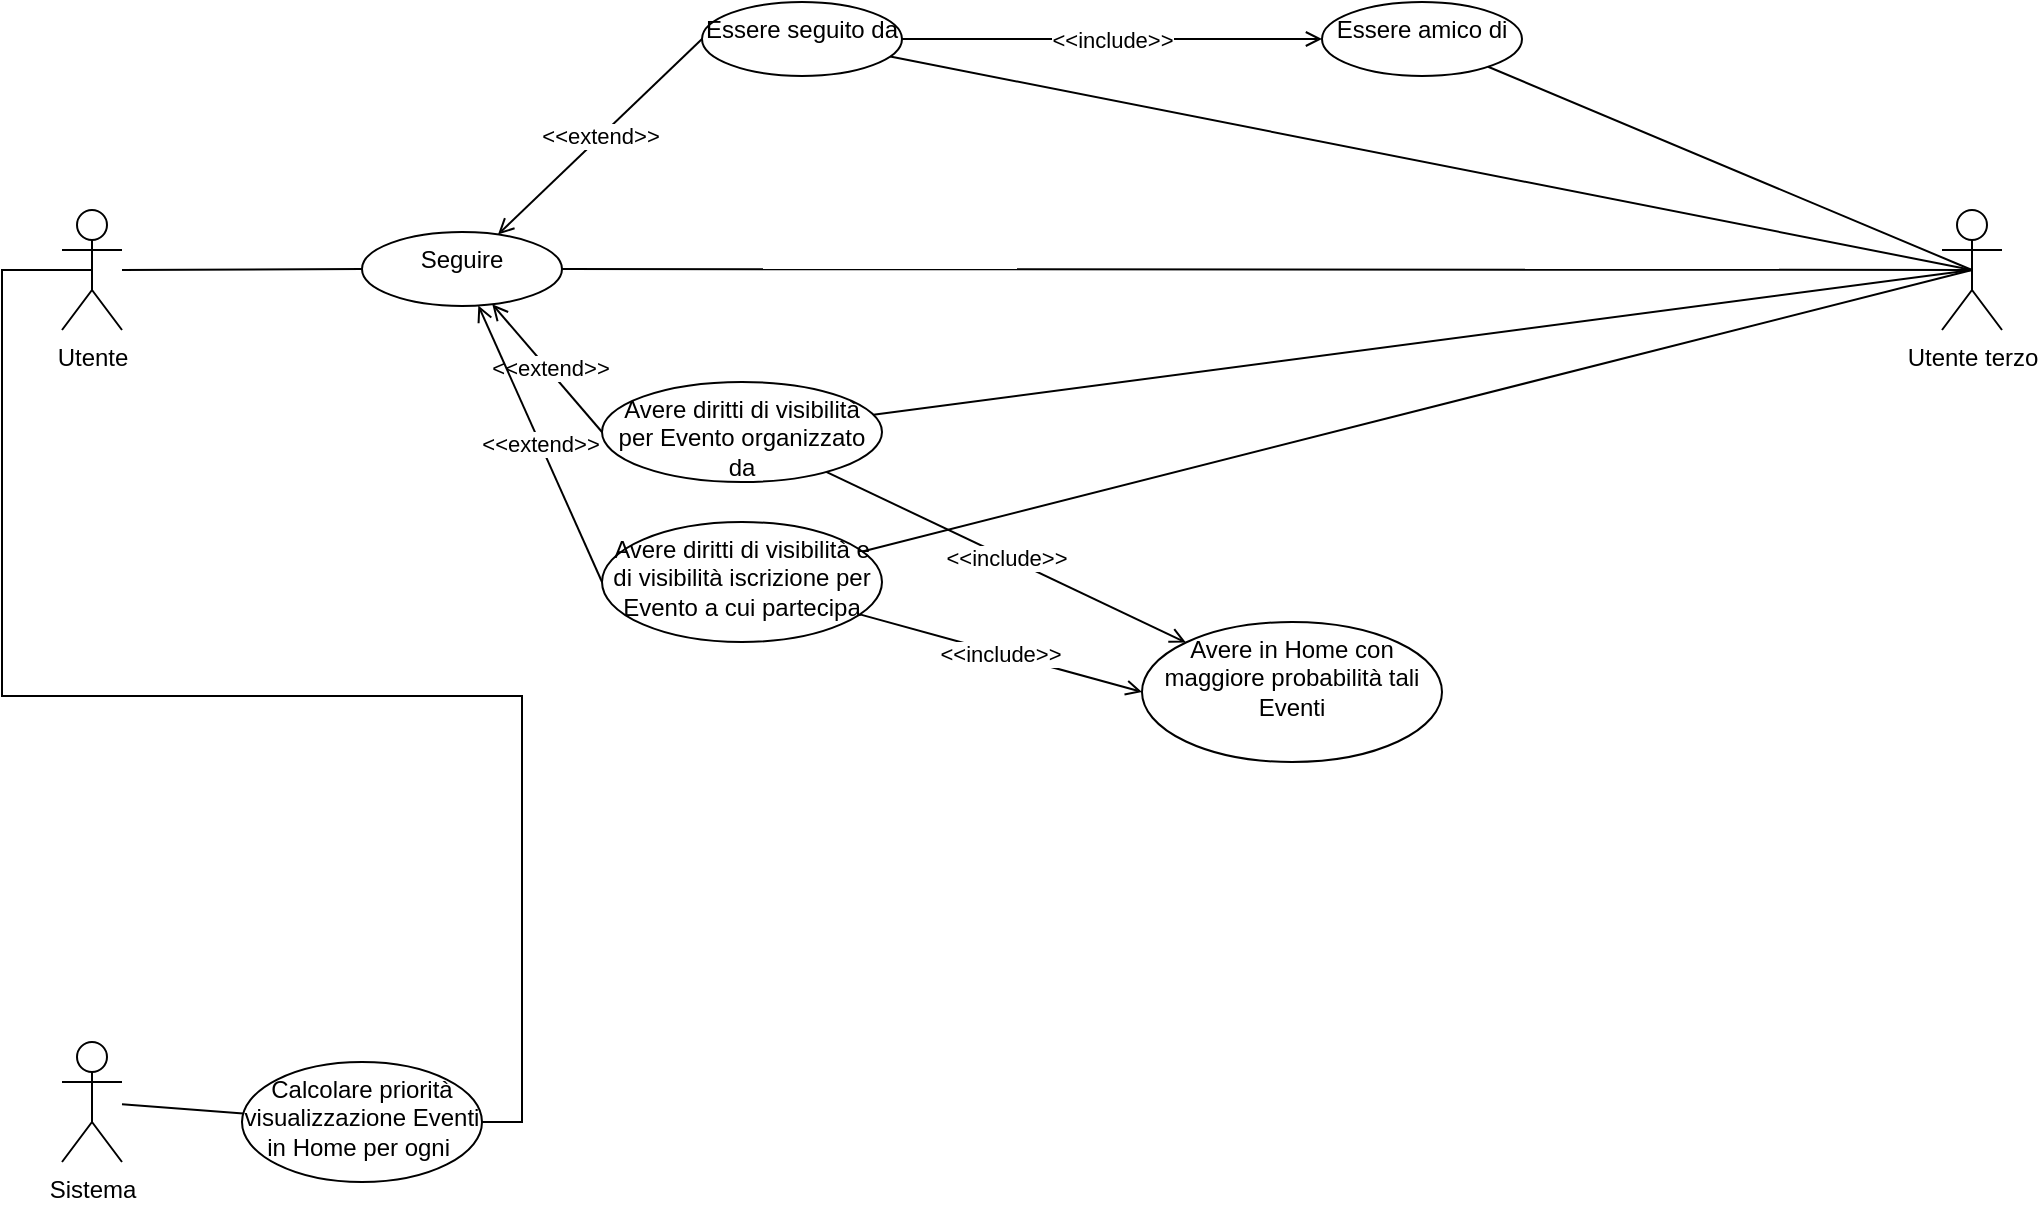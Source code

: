 <mxfile version="20.5.1" type="device"><diagram id="iMgrLk3C7Uir0v9pMx1l" name="Page-1"><mxGraphModel dx="1501" dy="749" grid="1" gridSize="10" guides="1" tooltips="1" connect="1" arrows="1" fold="1" page="1" pageScale="1" pageWidth="1169" pageHeight="827" math="0" shadow="0"><root><mxCell id="0"/><mxCell id="1" parent="0"/><mxCell id="RQwaPlRKlwRei9oR5ErH-4" style="rounded=0;orthogonalLoop=1;jettySize=auto;html=1;entryX=0;entryY=0.5;entryDx=0;entryDy=0;endArrow=none;endFill=0;" edge="1" parent="1" source="RQwaPlRKlwRei9oR5ErH-1" target="RQwaPlRKlwRei9oR5ErH-3"><mxGeometry relative="1" as="geometry"/></mxCell><mxCell id="RQwaPlRKlwRei9oR5ErH-1" value="Utente" style="shape=umlActor;verticalLabelPosition=bottom;verticalAlign=top;html=1;outlineConnect=0;" vertex="1" parent="1"><mxGeometry x="100" y="204" width="30" height="60" as="geometry"/></mxCell><mxCell id="RQwaPlRKlwRei9oR5ErH-2" value="Utente terzo" style="shape=umlActor;verticalLabelPosition=bottom;verticalAlign=top;html=1;outlineConnect=0;" vertex="1" parent="1"><mxGeometry x="1040" y="204" width="30" height="60" as="geometry"/></mxCell><mxCell id="RQwaPlRKlwRei9oR5ErH-6" style="rounded=0;orthogonalLoop=1;jettySize=auto;html=1;entryX=0.5;entryY=0.5;entryDx=0;entryDy=0;entryPerimeter=0;endArrow=none;endFill=0;" edge="1" parent="1" source="RQwaPlRKlwRei9oR5ErH-3" target="RQwaPlRKlwRei9oR5ErH-2"><mxGeometry relative="1" as="geometry"/></mxCell><mxCell id="RQwaPlRKlwRei9oR5ErH-8" value="&amp;lt;&amp;lt;extend&amp;gt;&amp;gt;" style="edgeStyle=none;rounded=0;orthogonalLoop=1;jettySize=auto;html=1;endArrow=open;endFill=0;exitX=0;exitY=0.5;exitDx=0;exitDy=0;" edge="1" parent="1" source="RQwaPlRKlwRei9oR5ErH-7" target="RQwaPlRKlwRei9oR5ErH-3"><mxGeometry relative="1" as="geometry"/></mxCell><mxCell id="RQwaPlRKlwRei9oR5ErH-22" style="edgeStyle=none;rounded=0;orthogonalLoop=1;jettySize=auto;html=1;endArrow=open;endFill=0;exitX=0;exitY=0.5;exitDx=0;exitDy=0;" edge="1" parent="1" source="RQwaPlRKlwRei9oR5ErH-18" target="RQwaPlRKlwRei9oR5ErH-3"><mxGeometry relative="1" as="geometry"/></mxCell><mxCell id="RQwaPlRKlwRei9oR5ErH-24" value="&amp;lt;&amp;lt;extend&amp;gt;&amp;gt;" style="edgeLabel;html=1;align=center;verticalAlign=middle;resizable=0;points=[];" vertex="1" connectable="0" parent="RQwaPlRKlwRei9oR5ErH-22"><mxGeometry x="-0.01" y="-1" relative="1" as="geometry"><mxPoint as="offset"/></mxGeometry></mxCell><mxCell id="RQwaPlRKlwRei9oR5ErH-23" value="&amp;lt;&amp;lt;extend&amp;gt;&amp;gt;" style="edgeStyle=none;rounded=0;orthogonalLoop=1;jettySize=auto;html=1;endArrow=open;endFill=0;exitX=0;exitY=0.5;exitDx=0;exitDy=0;" edge="1" parent="1" source="RQwaPlRKlwRei9oR5ErH-20" target="RQwaPlRKlwRei9oR5ErH-3"><mxGeometry relative="1" as="geometry"/></mxCell><mxCell id="RQwaPlRKlwRei9oR5ErH-3" value="Seguire" style="ellipse;whiteSpace=wrap;html=1;verticalAlign=top;" vertex="1" parent="1"><mxGeometry x="250" y="215" width="100" height="37" as="geometry"/></mxCell><mxCell id="RQwaPlRKlwRei9oR5ErH-10" style="edgeStyle=none;rounded=0;orthogonalLoop=1;jettySize=auto;html=1;entryX=0.5;entryY=0.5;entryDx=0;entryDy=0;entryPerimeter=0;endArrow=none;endFill=0;" edge="1" parent="1" source="RQwaPlRKlwRei9oR5ErH-7" target="RQwaPlRKlwRei9oR5ErH-2"><mxGeometry relative="1" as="geometry"/></mxCell><mxCell id="RQwaPlRKlwRei9oR5ErH-12" value="&amp;lt;&amp;lt;include&amp;gt;&amp;gt;" style="edgeStyle=none;rounded=0;orthogonalLoop=1;jettySize=auto;html=1;endArrow=open;endFill=0;" edge="1" parent="1" source="RQwaPlRKlwRei9oR5ErH-7" target="RQwaPlRKlwRei9oR5ErH-11"><mxGeometry relative="1" as="geometry"/></mxCell><mxCell id="RQwaPlRKlwRei9oR5ErH-7" value="Essere seguito da" style="ellipse;whiteSpace=wrap;html=1;verticalAlign=top;" vertex="1" parent="1"><mxGeometry x="420" y="100" width="100" height="37" as="geometry"/></mxCell><mxCell id="RQwaPlRKlwRei9oR5ErH-13" style="edgeStyle=none;rounded=0;orthogonalLoop=1;jettySize=auto;html=1;entryX=0.5;entryY=0.5;entryDx=0;entryDy=0;entryPerimeter=0;endArrow=none;endFill=0;" edge="1" parent="1" source="RQwaPlRKlwRei9oR5ErH-11" target="RQwaPlRKlwRei9oR5ErH-2"><mxGeometry relative="1" as="geometry"/></mxCell><mxCell id="RQwaPlRKlwRei9oR5ErH-11" value="Essere amico di" style="ellipse;whiteSpace=wrap;html=1;verticalAlign=top;" vertex="1" parent="1"><mxGeometry x="730" y="100" width="100" height="37" as="geometry"/></mxCell><mxCell id="RQwaPlRKlwRei9oR5ErH-15" value="Avere in Home con maggiore probabilità tali Eventi" style="ellipse;whiteSpace=wrap;html=1;verticalAlign=top;" vertex="1" parent="1"><mxGeometry x="640" y="410" width="150" height="70" as="geometry"/></mxCell><mxCell id="RQwaPlRKlwRei9oR5ErH-19" style="edgeStyle=none;rounded=0;orthogonalLoop=1;jettySize=auto;html=1;entryX=0.5;entryY=0.5;entryDx=0;entryDy=0;entryPerimeter=0;endArrow=none;endFill=0;" edge="1" parent="1" source="RQwaPlRKlwRei9oR5ErH-18" target="RQwaPlRKlwRei9oR5ErH-2"><mxGeometry relative="1" as="geometry"/></mxCell><mxCell id="RQwaPlRKlwRei9oR5ErH-25" value="&amp;lt;&amp;lt;include&amp;gt;&amp;gt;" style="edgeStyle=none;rounded=0;orthogonalLoop=1;jettySize=auto;html=1;entryX=0;entryY=0;entryDx=0;entryDy=0;endArrow=open;endFill=0;" edge="1" parent="1" source="RQwaPlRKlwRei9oR5ErH-18" target="RQwaPlRKlwRei9oR5ErH-15"><mxGeometry relative="1" as="geometry"/></mxCell><mxCell id="RQwaPlRKlwRei9oR5ErH-18" value="Avere diritti di visibilità per Evento organizzato da" style="ellipse;whiteSpace=wrap;html=1;verticalAlign=top;" vertex="1" parent="1"><mxGeometry x="370" y="290" width="140" height="50" as="geometry"/></mxCell><mxCell id="RQwaPlRKlwRei9oR5ErH-21" style="edgeStyle=none;rounded=0;orthogonalLoop=1;jettySize=auto;html=1;entryX=0.5;entryY=0.5;entryDx=0;entryDy=0;entryPerimeter=0;endArrow=none;endFill=0;" edge="1" parent="1" source="RQwaPlRKlwRei9oR5ErH-20" target="RQwaPlRKlwRei9oR5ErH-2"><mxGeometry relative="1" as="geometry"/></mxCell><mxCell id="RQwaPlRKlwRei9oR5ErH-26" value="&amp;lt;&amp;lt;include&amp;gt;&amp;gt;" style="edgeStyle=none;rounded=0;orthogonalLoop=1;jettySize=auto;html=1;entryX=0;entryY=0.5;entryDx=0;entryDy=0;endArrow=open;endFill=0;" edge="1" parent="1" source="RQwaPlRKlwRei9oR5ErH-20" target="RQwaPlRKlwRei9oR5ErH-15"><mxGeometry relative="1" as="geometry"/></mxCell><mxCell id="RQwaPlRKlwRei9oR5ErH-20" value="Avere diritti di visibilità e di visibilità iscrizione per Evento a cui partecipa" style="ellipse;whiteSpace=wrap;html=1;verticalAlign=top;" vertex="1" parent="1"><mxGeometry x="370" y="360" width="140" height="60" as="geometry"/></mxCell><mxCell id="RQwaPlRKlwRei9oR5ErH-27" value="Sistema" style="shape=umlActor;verticalLabelPosition=bottom;verticalAlign=top;html=1;outlineConnect=0;" vertex="1" parent="1"><mxGeometry x="100" y="620" width="30" height="60" as="geometry"/></mxCell><mxCell id="RQwaPlRKlwRei9oR5ErH-29" value="" style="edgeStyle=none;rounded=0;orthogonalLoop=1;jettySize=auto;html=1;endArrow=none;endFill=0;" edge="1" parent="1" source="RQwaPlRKlwRei9oR5ErH-28" target="RQwaPlRKlwRei9oR5ErH-27"><mxGeometry relative="1" as="geometry"/></mxCell><mxCell id="RQwaPlRKlwRei9oR5ErH-30" style="edgeStyle=orthogonalEdgeStyle;rounded=0;orthogonalLoop=1;jettySize=auto;html=1;entryX=0.5;entryY=0.5;entryDx=0;entryDy=0;entryPerimeter=0;endArrow=none;endFill=0;exitX=1;exitY=0.5;exitDx=0;exitDy=0;" edge="1" parent="1" source="RQwaPlRKlwRei9oR5ErH-28" target="RQwaPlRKlwRei9oR5ErH-1"><mxGeometry relative="1" as="geometry"><Array as="points"><mxPoint x="330" y="660"/><mxPoint x="330" y="447"/><mxPoint x="70" y="447"/><mxPoint x="70" y="234"/></Array></mxGeometry></mxCell><mxCell id="RQwaPlRKlwRei9oR5ErH-28" value="Calcolare priorità visualizzazione Eventi in Home per ogni&amp;nbsp;" style="ellipse;whiteSpace=wrap;html=1;verticalAlign=top;" vertex="1" parent="1"><mxGeometry x="190" y="630" width="120" height="60" as="geometry"/></mxCell></root></mxGraphModel></diagram></mxfile>